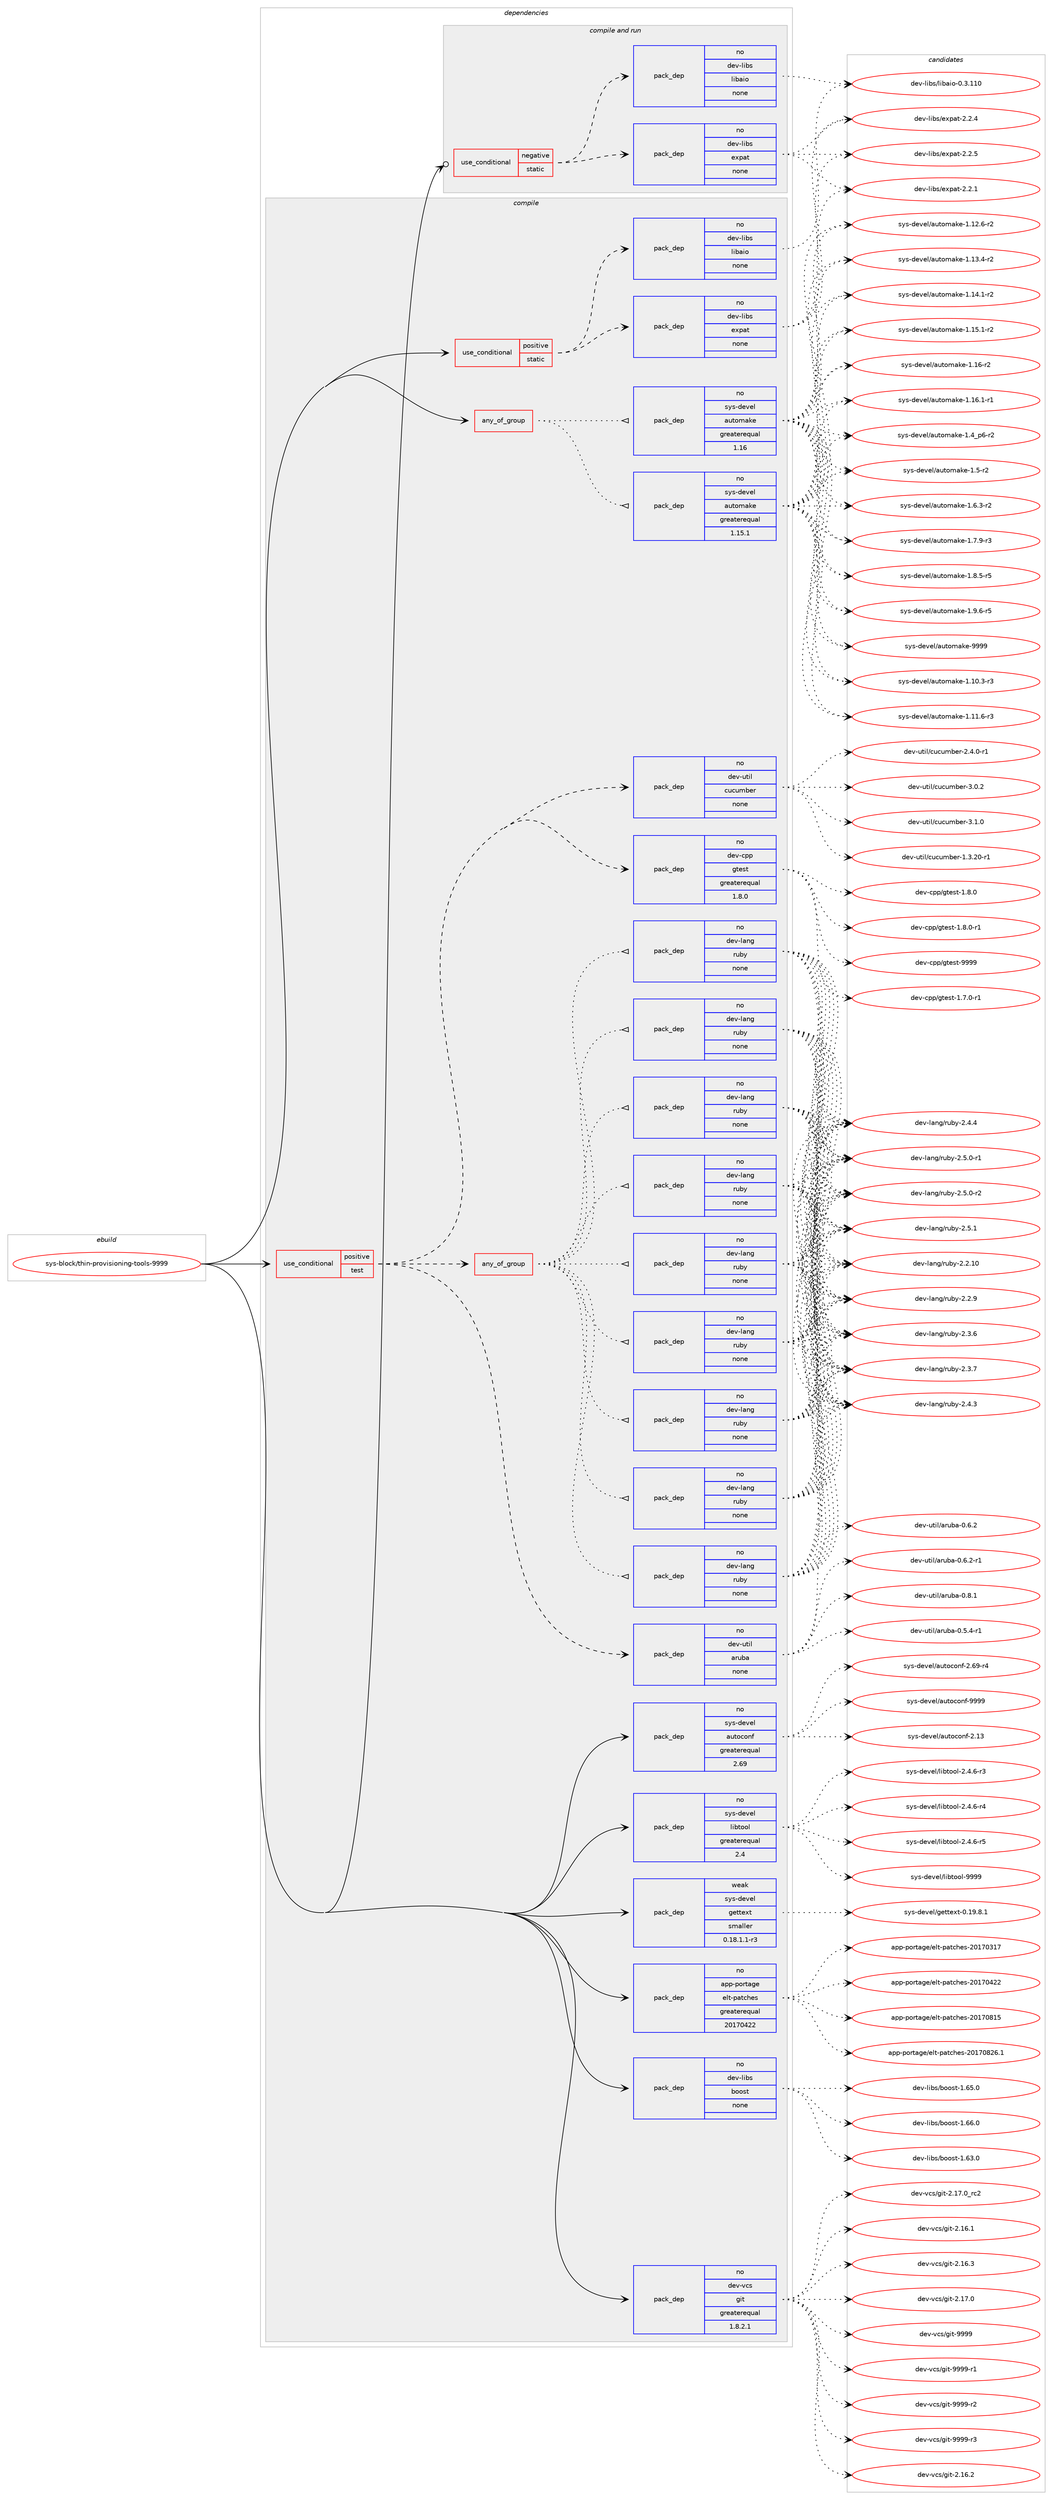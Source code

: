 digraph prolog {

# *************
# Graph options
# *************

newrank=true;
concentrate=true;
compound=true;
graph [rankdir=LR,fontname=Helvetica,fontsize=10,ranksep=1.5];#, ranksep=2.5, nodesep=0.2];
edge  [arrowhead=vee];
node  [fontname=Helvetica,fontsize=10];

# **********
# The ebuild
# **********

subgraph cluster_leftcol {
color=gray;
rank=same;
label=<<i>ebuild</i>>;
id [label="sys-block/thin-provisioning-tools-9999", color=red, width=4, href="../sys-block/thin-provisioning-tools-9999.svg"];
}

# ****************
# The dependencies
# ****************

subgraph cluster_midcol {
color=gray;
label=<<i>dependencies</i>>;
subgraph cluster_compile {
fillcolor="#eeeeee";
style=filled;
label=<<i>compile</i>>;
subgraph any43 {
dependency6989 [label=<<TABLE BORDER="0" CELLBORDER="1" CELLSPACING="0" CELLPADDING="4"><TR><TD CELLPADDING="10">any_of_group</TD></TR></TABLE>>, shape=none, color=red];subgraph pack6492 {
dependency6990 [label=<<TABLE BORDER="0" CELLBORDER="1" CELLSPACING="0" CELLPADDING="4" WIDTH="220"><TR><TD ROWSPAN="6" CELLPADDING="30">pack_dep</TD></TR><TR><TD WIDTH="110">no</TD></TR><TR><TD>sys-devel</TD></TR><TR><TD>automake</TD></TR><TR><TD>greaterequal</TD></TR><TR><TD>1.16</TD></TR></TABLE>>, shape=none, color=blue];
}
dependency6989:e -> dependency6990:w [weight=20,style="dotted",arrowhead="oinv"];
subgraph pack6493 {
dependency6991 [label=<<TABLE BORDER="0" CELLBORDER="1" CELLSPACING="0" CELLPADDING="4" WIDTH="220"><TR><TD ROWSPAN="6" CELLPADDING="30">pack_dep</TD></TR><TR><TD WIDTH="110">no</TD></TR><TR><TD>sys-devel</TD></TR><TR><TD>automake</TD></TR><TR><TD>greaterequal</TD></TR><TR><TD>1.15.1</TD></TR></TABLE>>, shape=none, color=blue];
}
dependency6989:e -> dependency6991:w [weight=20,style="dotted",arrowhead="oinv"];
}
id:e -> dependency6989:w [weight=20,style="solid",arrowhead="vee"];
subgraph cond453 {
dependency6992 [label=<<TABLE BORDER="0" CELLBORDER="1" CELLSPACING="0" CELLPADDING="4"><TR><TD ROWSPAN="3" CELLPADDING="10">use_conditional</TD></TR><TR><TD>positive</TD></TR><TR><TD>static</TD></TR></TABLE>>, shape=none, color=red];
subgraph pack6494 {
dependency6993 [label=<<TABLE BORDER="0" CELLBORDER="1" CELLSPACING="0" CELLPADDING="4" WIDTH="220"><TR><TD ROWSPAN="6" CELLPADDING="30">pack_dep</TD></TR><TR><TD WIDTH="110">no</TD></TR><TR><TD>dev-libs</TD></TR><TR><TD>expat</TD></TR><TR><TD>none</TD></TR><TR><TD></TD></TR></TABLE>>, shape=none, color=blue];
}
dependency6992:e -> dependency6993:w [weight=20,style="dashed",arrowhead="vee"];
subgraph pack6495 {
dependency6994 [label=<<TABLE BORDER="0" CELLBORDER="1" CELLSPACING="0" CELLPADDING="4" WIDTH="220"><TR><TD ROWSPAN="6" CELLPADDING="30">pack_dep</TD></TR><TR><TD WIDTH="110">no</TD></TR><TR><TD>dev-libs</TD></TR><TR><TD>libaio</TD></TR><TR><TD>none</TD></TR><TR><TD></TD></TR></TABLE>>, shape=none, color=blue];
}
dependency6992:e -> dependency6994:w [weight=20,style="dashed",arrowhead="vee"];
}
id:e -> dependency6992:w [weight=20,style="solid",arrowhead="vee"];
subgraph cond454 {
dependency6995 [label=<<TABLE BORDER="0" CELLBORDER="1" CELLSPACING="0" CELLPADDING="4"><TR><TD ROWSPAN="3" CELLPADDING="10">use_conditional</TD></TR><TR><TD>positive</TD></TR><TR><TD>test</TD></TR></TABLE>>, shape=none, color=red];
subgraph any44 {
dependency6996 [label=<<TABLE BORDER="0" CELLBORDER="1" CELLSPACING="0" CELLPADDING="4"><TR><TD CELLPADDING="10">any_of_group</TD></TR></TABLE>>, shape=none, color=red];subgraph pack6496 {
dependency6997 [label=<<TABLE BORDER="0" CELLBORDER="1" CELLSPACING="0" CELLPADDING="4" WIDTH="220"><TR><TD ROWSPAN="6" CELLPADDING="30">pack_dep</TD></TR><TR><TD WIDTH="110">no</TD></TR><TR><TD>dev-lang</TD></TR><TR><TD>ruby</TD></TR><TR><TD>none</TD></TR><TR><TD></TD></TR></TABLE>>, shape=none, color=blue];
}
dependency6996:e -> dependency6997:w [weight=20,style="dotted",arrowhead="oinv"];
subgraph pack6497 {
dependency6998 [label=<<TABLE BORDER="0" CELLBORDER="1" CELLSPACING="0" CELLPADDING="4" WIDTH="220"><TR><TD ROWSPAN="6" CELLPADDING="30">pack_dep</TD></TR><TR><TD WIDTH="110">no</TD></TR><TR><TD>dev-lang</TD></TR><TR><TD>ruby</TD></TR><TR><TD>none</TD></TR><TR><TD></TD></TR></TABLE>>, shape=none, color=blue];
}
dependency6996:e -> dependency6998:w [weight=20,style="dotted",arrowhead="oinv"];
subgraph pack6498 {
dependency6999 [label=<<TABLE BORDER="0" CELLBORDER="1" CELLSPACING="0" CELLPADDING="4" WIDTH="220"><TR><TD ROWSPAN="6" CELLPADDING="30">pack_dep</TD></TR><TR><TD WIDTH="110">no</TD></TR><TR><TD>dev-lang</TD></TR><TR><TD>ruby</TD></TR><TR><TD>none</TD></TR><TR><TD></TD></TR></TABLE>>, shape=none, color=blue];
}
dependency6996:e -> dependency6999:w [weight=20,style="dotted",arrowhead="oinv"];
subgraph pack6499 {
dependency7000 [label=<<TABLE BORDER="0" CELLBORDER="1" CELLSPACING="0" CELLPADDING="4" WIDTH="220"><TR><TD ROWSPAN="6" CELLPADDING="30">pack_dep</TD></TR><TR><TD WIDTH="110">no</TD></TR><TR><TD>dev-lang</TD></TR><TR><TD>ruby</TD></TR><TR><TD>none</TD></TR><TR><TD></TD></TR></TABLE>>, shape=none, color=blue];
}
dependency6996:e -> dependency7000:w [weight=20,style="dotted",arrowhead="oinv"];
subgraph pack6500 {
dependency7001 [label=<<TABLE BORDER="0" CELLBORDER="1" CELLSPACING="0" CELLPADDING="4" WIDTH="220"><TR><TD ROWSPAN="6" CELLPADDING="30">pack_dep</TD></TR><TR><TD WIDTH="110">no</TD></TR><TR><TD>dev-lang</TD></TR><TR><TD>ruby</TD></TR><TR><TD>none</TD></TR><TR><TD></TD></TR></TABLE>>, shape=none, color=blue];
}
dependency6996:e -> dependency7001:w [weight=20,style="dotted",arrowhead="oinv"];
subgraph pack6501 {
dependency7002 [label=<<TABLE BORDER="0" CELLBORDER="1" CELLSPACING="0" CELLPADDING="4" WIDTH="220"><TR><TD ROWSPAN="6" CELLPADDING="30">pack_dep</TD></TR><TR><TD WIDTH="110">no</TD></TR><TR><TD>dev-lang</TD></TR><TR><TD>ruby</TD></TR><TR><TD>none</TD></TR><TR><TD></TD></TR></TABLE>>, shape=none, color=blue];
}
dependency6996:e -> dependency7002:w [weight=20,style="dotted",arrowhead="oinv"];
subgraph pack6502 {
dependency7003 [label=<<TABLE BORDER="0" CELLBORDER="1" CELLSPACING="0" CELLPADDING="4" WIDTH="220"><TR><TD ROWSPAN="6" CELLPADDING="30">pack_dep</TD></TR><TR><TD WIDTH="110">no</TD></TR><TR><TD>dev-lang</TD></TR><TR><TD>ruby</TD></TR><TR><TD>none</TD></TR><TR><TD></TD></TR></TABLE>>, shape=none, color=blue];
}
dependency6996:e -> dependency7003:w [weight=20,style="dotted",arrowhead="oinv"];
subgraph pack6503 {
dependency7004 [label=<<TABLE BORDER="0" CELLBORDER="1" CELLSPACING="0" CELLPADDING="4" WIDTH="220"><TR><TD ROWSPAN="6" CELLPADDING="30">pack_dep</TD></TR><TR><TD WIDTH="110">no</TD></TR><TR><TD>dev-lang</TD></TR><TR><TD>ruby</TD></TR><TR><TD>none</TD></TR><TR><TD></TD></TR></TABLE>>, shape=none, color=blue];
}
dependency6996:e -> dependency7004:w [weight=20,style="dotted",arrowhead="oinv"];
subgraph pack6504 {
dependency7005 [label=<<TABLE BORDER="0" CELLBORDER="1" CELLSPACING="0" CELLPADDING="4" WIDTH="220"><TR><TD ROWSPAN="6" CELLPADDING="30">pack_dep</TD></TR><TR><TD WIDTH="110">no</TD></TR><TR><TD>dev-lang</TD></TR><TR><TD>ruby</TD></TR><TR><TD>none</TD></TR><TR><TD></TD></TR></TABLE>>, shape=none, color=blue];
}
dependency6996:e -> dependency7005:w [weight=20,style="dotted",arrowhead="oinv"];
}
dependency6995:e -> dependency6996:w [weight=20,style="dashed",arrowhead="vee"];
subgraph pack6505 {
dependency7006 [label=<<TABLE BORDER="0" CELLBORDER="1" CELLSPACING="0" CELLPADDING="4" WIDTH="220"><TR><TD ROWSPAN="6" CELLPADDING="30">pack_dep</TD></TR><TR><TD WIDTH="110">no</TD></TR><TR><TD>dev-cpp</TD></TR><TR><TD>gtest</TD></TR><TR><TD>greaterequal</TD></TR><TR><TD>1.8.0</TD></TR></TABLE>>, shape=none, color=blue];
}
dependency6995:e -> dependency7006:w [weight=20,style="dashed",arrowhead="vee"];
subgraph pack6506 {
dependency7007 [label=<<TABLE BORDER="0" CELLBORDER="1" CELLSPACING="0" CELLPADDING="4" WIDTH="220"><TR><TD ROWSPAN="6" CELLPADDING="30">pack_dep</TD></TR><TR><TD WIDTH="110">no</TD></TR><TR><TD>dev-util</TD></TR><TR><TD>cucumber</TD></TR><TR><TD>none</TD></TR><TR><TD></TD></TR></TABLE>>, shape=none, color=blue];
}
dependency6995:e -> dependency7007:w [weight=20,style="dashed",arrowhead="vee"];
subgraph pack6507 {
dependency7008 [label=<<TABLE BORDER="0" CELLBORDER="1" CELLSPACING="0" CELLPADDING="4" WIDTH="220"><TR><TD ROWSPAN="6" CELLPADDING="30">pack_dep</TD></TR><TR><TD WIDTH="110">no</TD></TR><TR><TD>dev-util</TD></TR><TR><TD>aruba</TD></TR><TR><TD>none</TD></TR><TR><TD></TD></TR></TABLE>>, shape=none, color=blue];
}
dependency6995:e -> dependency7008:w [weight=20,style="dashed",arrowhead="vee"];
}
id:e -> dependency6995:w [weight=20,style="solid",arrowhead="vee"];
subgraph pack6508 {
dependency7009 [label=<<TABLE BORDER="0" CELLBORDER="1" CELLSPACING="0" CELLPADDING="4" WIDTH="220"><TR><TD ROWSPAN="6" CELLPADDING="30">pack_dep</TD></TR><TR><TD WIDTH="110">no</TD></TR><TR><TD>app-portage</TD></TR><TR><TD>elt-patches</TD></TR><TR><TD>greaterequal</TD></TR><TR><TD>20170422</TD></TR></TABLE>>, shape=none, color=blue];
}
id:e -> dependency7009:w [weight=20,style="solid",arrowhead="vee"];
subgraph pack6509 {
dependency7010 [label=<<TABLE BORDER="0" CELLBORDER="1" CELLSPACING="0" CELLPADDING="4" WIDTH="220"><TR><TD ROWSPAN="6" CELLPADDING="30">pack_dep</TD></TR><TR><TD WIDTH="110">no</TD></TR><TR><TD>dev-libs</TD></TR><TR><TD>boost</TD></TR><TR><TD>none</TD></TR><TR><TD></TD></TR></TABLE>>, shape=none, color=blue];
}
id:e -> dependency7010:w [weight=20,style="solid",arrowhead="vee"];
subgraph pack6510 {
dependency7011 [label=<<TABLE BORDER="0" CELLBORDER="1" CELLSPACING="0" CELLPADDING="4" WIDTH="220"><TR><TD ROWSPAN="6" CELLPADDING="30">pack_dep</TD></TR><TR><TD WIDTH="110">no</TD></TR><TR><TD>dev-vcs</TD></TR><TR><TD>git</TD></TR><TR><TD>greaterequal</TD></TR><TR><TD>1.8.2.1</TD></TR></TABLE>>, shape=none, color=blue];
}
id:e -> dependency7011:w [weight=20,style="solid",arrowhead="vee"];
subgraph pack6511 {
dependency7012 [label=<<TABLE BORDER="0" CELLBORDER="1" CELLSPACING="0" CELLPADDING="4" WIDTH="220"><TR><TD ROWSPAN="6" CELLPADDING="30">pack_dep</TD></TR><TR><TD WIDTH="110">no</TD></TR><TR><TD>sys-devel</TD></TR><TR><TD>autoconf</TD></TR><TR><TD>greaterequal</TD></TR><TR><TD>2.69</TD></TR></TABLE>>, shape=none, color=blue];
}
id:e -> dependency7012:w [weight=20,style="solid",arrowhead="vee"];
subgraph pack6512 {
dependency7013 [label=<<TABLE BORDER="0" CELLBORDER="1" CELLSPACING="0" CELLPADDING="4" WIDTH="220"><TR><TD ROWSPAN="6" CELLPADDING="30">pack_dep</TD></TR><TR><TD WIDTH="110">no</TD></TR><TR><TD>sys-devel</TD></TR><TR><TD>libtool</TD></TR><TR><TD>greaterequal</TD></TR><TR><TD>2.4</TD></TR></TABLE>>, shape=none, color=blue];
}
id:e -> dependency7013:w [weight=20,style="solid",arrowhead="vee"];
subgraph pack6513 {
dependency7014 [label=<<TABLE BORDER="0" CELLBORDER="1" CELLSPACING="0" CELLPADDING="4" WIDTH="220"><TR><TD ROWSPAN="6" CELLPADDING="30">pack_dep</TD></TR><TR><TD WIDTH="110">weak</TD></TR><TR><TD>sys-devel</TD></TR><TR><TD>gettext</TD></TR><TR><TD>smaller</TD></TR><TR><TD>0.18.1.1-r3</TD></TR></TABLE>>, shape=none, color=blue];
}
id:e -> dependency7014:w [weight=20,style="solid",arrowhead="vee"];
}
subgraph cluster_compileandrun {
fillcolor="#eeeeee";
style=filled;
label=<<i>compile and run</i>>;
subgraph cond455 {
dependency7015 [label=<<TABLE BORDER="0" CELLBORDER="1" CELLSPACING="0" CELLPADDING="4"><TR><TD ROWSPAN="3" CELLPADDING="10">use_conditional</TD></TR><TR><TD>negative</TD></TR><TR><TD>static</TD></TR></TABLE>>, shape=none, color=red];
subgraph pack6514 {
dependency7016 [label=<<TABLE BORDER="0" CELLBORDER="1" CELLSPACING="0" CELLPADDING="4" WIDTH="220"><TR><TD ROWSPAN="6" CELLPADDING="30">pack_dep</TD></TR><TR><TD WIDTH="110">no</TD></TR><TR><TD>dev-libs</TD></TR><TR><TD>expat</TD></TR><TR><TD>none</TD></TR><TR><TD></TD></TR></TABLE>>, shape=none, color=blue];
}
dependency7015:e -> dependency7016:w [weight=20,style="dashed",arrowhead="vee"];
subgraph pack6515 {
dependency7017 [label=<<TABLE BORDER="0" CELLBORDER="1" CELLSPACING="0" CELLPADDING="4" WIDTH="220"><TR><TD ROWSPAN="6" CELLPADDING="30">pack_dep</TD></TR><TR><TD WIDTH="110">no</TD></TR><TR><TD>dev-libs</TD></TR><TR><TD>libaio</TD></TR><TR><TD>none</TD></TR><TR><TD></TD></TR></TABLE>>, shape=none, color=blue];
}
dependency7015:e -> dependency7017:w [weight=20,style="dashed",arrowhead="vee"];
}
id:e -> dependency7015:w [weight=20,style="solid",arrowhead="odotvee"];
}
subgraph cluster_run {
fillcolor="#eeeeee";
style=filled;
label=<<i>run</i>>;
}
}

# **************
# The candidates
# **************

subgraph cluster_choices {
rank=same;
color=gray;
label=<<i>candidates</i>>;

subgraph choice6492 {
color=black;
nodesep=1;
choice11512111545100101118101108479711711611110997107101454946494846514511451 [label="sys-devel/automake-1.10.3-r3", color=red, width=4,href="../sys-devel/automake-1.10.3-r3.svg"];
choice11512111545100101118101108479711711611110997107101454946494946544511451 [label="sys-devel/automake-1.11.6-r3", color=red, width=4,href="../sys-devel/automake-1.11.6-r3.svg"];
choice11512111545100101118101108479711711611110997107101454946495046544511450 [label="sys-devel/automake-1.12.6-r2", color=red, width=4,href="../sys-devel/automake-1.12.6-r2.svg"];
choice11512111545100101118101108479711711611110997107101454946495146524511450 [label="sys-devel/automake-1.13.4-r2", color=red, width=4,href="../sys-devel/automake-1.13.4-r2.svg"];
choice11512111545100101118101108479711711611110997107101454946495246494511450 [label="sys-devel/automake-1.14.1-r2", color=red, width=4,href="../sys-devel/automake-1.14.1-r2.svg"];
choice11512111545100101118101108479711711611110997107101454946495346494511450 [label="sys-devel/automake-1.15.1-r2", color=red, width=4,href="../sys-devel/automake-1.15.1-r2.svg"];
choice1151211154510010111810110847971171161111099710710145494649544511450 [label="sys-devel/automake-1.16-r2", color=red, width=4,href="../sys-devel/automake-1.16-r2.svg"];
choice11512111545100101118101108479711711611110997107101454946495446494511449 [label="sys-devel/automake-1.16.1-r1", color=red, width=4,href="../sys-devel/automake-1.16.1-r1.svg"];
choice115121115451001011181011084797117116111109971071014549465295112544511450 [label="sys-devel/automake-1.4_p6-r2", color=red, width=4,href="../sys-devel/automake-1.4_p6-r2.svg"];
choice11512111545100101118101108479711711611110997107101454946534511450 [label="sys-devel/automake-1.5-r2", color=red, width=4,href="../sys-devel/automake-1.5-r2.svg"];
choice115121115451001011181011084797117116111109971071014549465446514511450 [label="sys-devel/automake-1.6.3-r2", color=red, width=4,href="../sys-devel/automake-1.6.3-r2.svg"];
choice115121115451001011181011084797117116111109971071014549465546574511451 [label="sys-devel/automake-1.7.9-r3", color=red, width=4,href="../sys-devel/automake-1.7.9-r3.svg"];
choice115121115451001011181011084797117116111109971071014549465646534511453 [label="sys-devel/automake-1.8.5-r5", color=red, width=4,href="../sys-devel/automake-1.8.5-r5.svg"];
choice115121115451001011181011084797117116111109971071014549465746544511453 [label="sys-devel/automake-1.9.6-r5", color=red, width=4,href="../sys-devel/automake-1.9.6-r5.svg"];
choice115121115451001011181011084797117116111109971071014557575757 [label="sys-devel/automake-9999", color=red, width=4,href="../sys-devel/automake-9999.svg"];
dependency6990:e -> choice11512111545100101118101108479711711611110997107101454946494846514511451:w [style=dotted,weight="100"];
dependency6990:e -> choice11512111545100101118101108479711711611110997107101454946494946544511451:w [style=dotted,weight="100"];
dependency6990:e -> choice11512111545100101118101108479711711611110997107101454946495046544511450:w [style=dotted,weight="100"];
dependency6990:e -> choice11512111545100101118101108479711711611110997107101454946495146524511450:w [style=dotted,weight="100"];
dependency6990:e -> choice11512111545100101118101108479711711611110997107101454946495246494511450:w [style=dotted,weight="100"];
dependency6990:e -> choice11512111545100101118101108479711711611110997107101454946495346494511450:w [style=dotted,weight="100"];
dependency6990:e -> choice1151211154510010111810110847971171161111099710710145494649544511450:w [style=dotted,weight="100"];
dependency6990:e -> choice11512111545100101118101108479711711611110997107101454946495446494511449:w [style=dotted,weight="100"];
dependency6990:e -> choice115121115451001011181011084797117116111109971071014549465295112544511450:w [style=dotted,weight="100"];
dependency6990:e -> choice11512111545100101118101108479711711611110997107101454946534511450:w [style=dotted,weight="100"];
dependency6990:e -> choice115121115451001011181011084797117116111109971071014549465446514511450:w [style=dotted,weight="100"];
dependency6990:e -> choice115121115451001011181011084797117116111109971071014549465546574511451:w [style=dotted,weight="100"];
dependency6990:e -> choice115121115451001011181011084797117116111109971071014549465646534511453:w [style=dotted,weight="100"];
dependency6990:e -> choice115121115451001011181011084797117116111109971071014549465746544511453:w [style=dotted,weight="100"];
dependency6990:e -> choice115121115451001011181011084797117116111109971071014557575757:w [style=dotted,weight="100"];
}
subgraph choice6493 {
color=black;
nodesep=1;
choice11512111545100101118101108479711711611110997107101454946494846514511451 [label="sys-devel/automake-1.10.3-r3", color=red, width=4,href="../sys-devel/automake-1.10.3-r3.svg"];
choice11512111545100101118101108479711711611110997107101454946494946544511451 [label="sys-devel/automake-1.11.6-r3", color=red, width=4,href="../sys-devel/automake-1.11.6-r3.svg"];
choice11512111545100101118101108479711711611110997107101454946495046544511450 [label="sys-devel/automake-1.12.6-r2", color=red, width=4,href="../sys-devel/automake-1.12.6-r2.svg"];
choice11512111545100101118101108479711711611110997107101454946495146524511450 [label="sys-devel/automake-1.13.4-r2", color=red, width=4,href="../sys-devel/automake-1.13.4-r2.svg"];
choice11512111545100101118101108479711711611110997107101454946495246494511450 [label="sys-devel/automake-1.14.1-r2", color=red, width=4,href="../sys-devel/automake-1.14.1-r2.svg"];
choice11512111545100101118101108479711711611110997107101454946495346494511450 [label="sys-devel/automake-1.15.1-r2", color=red, width=4,href="../sys-devel/automake-1.15.1-r2.svg"];
choice1151211154510010111810110847971171161111099710710145494649544511450 [label="sys-devel/automake-1.16-r2", color=red, width=4,href="../sys-devel/automake-1.16-r2.svg"];
choice11512111545100101118101108479711711611110997107101454946495446494511449 [label="sys-devel/automake-1.16.1-r1", color=red, width=4,href="../sys-devel/automake-1.16.1-r1.svg"];
choice115121115451001011181011084797117116111109971071014549465295112544511450 [label="sys-devel/automake-1.4_p6-r2", color=red, width=4,href="../sys-devel/automake-1.4_p6-r2.svg"];
choice11512111545100101118101108479711711611110997107101454946534511450 [label="sys-devel/automake-1.5-r2", color=red, width=4,href="../sys-devel/automake-1.5-r2.svg"];
choice115121115451001011181011084797117116111109971071014549465446514511450 [label="sys-devel/automake-1.6.3-r2", color=red, width=4,href="../sys-devel/automake-1.6.3-r2.svg"];
choice115121115451001011181011084797117116111109971071014549465546574511451 [label="sys-devel/automake-1.7.9-r3", color=red, width=4,href="../sys-devel/automake-1.7.9-r3.svg"];
choice115121115451001011181011084797117116111109971071014549465646534511453 [label="sys-devel/automake-1.8.5-r5", color=red, width=4,href="../sys-devel/automake-1.8.5-r5.svg"];
choice115121115451001011181011084797117116111109971071014549465746544511453 [label="sys-devel/automake-1.9.6-r5", color=red, width=4,href="../sys-devel/automake-1.9.6-r5.svg"];
choice115121115451001011181011084797117116111109971071014557575757 [label="sys-devel/automake-9999", color=red, width=4,href="../sys-devel/automake-9999.svg"];
dependency6991:e -> choice11512111545100101118101108479711711611110997107101454946494846514511451:w [style=dotted,weight="100"];
dependency6991:e -> choice11512111545100101118101108479711711611110997107101454946494946544511451:w [style=dotted,weight="100"];
dependency6991:e -> choice11512111545100101118101108479711711611110997107101454946495046544511450:w [style=dotted,weight="100"];
dependency6991:e -> choice11512111545100101118101108479711711611110997107101454946495146524511450:w [style=dotted,weight="100"];
dependency6991:e -> choice11512111545100101118101108479711711611110997107101454946495246494511450:w [style=dotted,weight="100"];
dependency6991:e -> choice11512111545100101118101108479711711611110997107101454946495346494511450:w [style=dotted,weight="100"];
dependency6991:e -> choice1151211154510010111810110847971171161111099710710145494649544511450:w [style=dotted,weight="100"];
dependency6991:e -> choice11512111545100101118101108479711711611110997107101454946495446494511449:w [style=dotted,weight="100"];
dependency6991:e -> choice115121115451001011181011084797117116111109971071014549465295112544511450:w [style=dotted,weight="100"];
dependency6991:e -> choice11512111545100101118101108479711711611110997107101454946534511450:w [style=dotted,weight="100"];
dependency6991:e -> choice115121115451001011181011084797117116111109971071014549465446514511450:w [style=dotted,weight="100"];
dependency6991:e -> choice115121115451001011181011084797117116111109971071014549465546574511451:w [style=dotted,weight="100"];
dependency6991:e -> choice115121115451001011181011084797117116111109971071014549465646534511453:w [style=dotted,weight="100"];
dependency6991:e -> choice115121115451001011181011084797117116111109971071014549465746544511453:w [style=dotted,weight="100"];
dependency6991:e -> choice115121115451001011181011084797117116111109971071014557575757:w [style=dotted,weight="100"];
}
subgraph choice6494 {
color=black;
nodesep=1;
choice10010111845108105981154710112011297116455046504649 [label="dev-libs/expat-2.2.1", color=red, width=4,href="../dev-libs/expat-2.2.1.svg"];
choice10010111845108105981154710112011297116455046504652 [label="dev-libs/expat-2.2.4", color=red, width=4,href="../dev-libs/expat-2.2.4.svg"];
choice10010111845108105981154710112011297116455046504653 [label="dev-libs/expat-2.2.5", color=red, width=4,href="../dev-libs/expat-2.2.5.svg"];
dependency6993:e -> choice10010111845108105981154710112011297116455046504649:w [style=dotted,weight="100"];
dependency6993:e -> choice10010111845108105981154710112011297116455046504652:w [style=dotted,weight="100"];
dependency6993:e -> choice10010111845108105981154710112011297116455046504653:w [style=dotted,weight="100"];
}
subgraph choice6495 {
color=black;
nodesep=1;
choice10010111845108105981154710810598971051114548465146494948 [label="dev-libs/libaio-0.3.110", color=red, width=4,href="../dev-libs/libaio-0.3.110.svg"];
dependency6994:e -> choice10010111845108105981154710810598971051114548465146494948:w [style=dotted,weight="100"];
}
subgraph choice6496 {
color=black;
nodesep=1;
choice1001011184510897110103471141179812145504650464948 [label="dev-lang/ruby-2.2.10", color=red, width=4,href="../dev-lang/ruby-2.2.10.svg"];
choice10010111845108971101034711411798121455046504657 [label="dev-lang/ruby-2.2.9", color=red, width=4,href="../dev-lang/ruby-2.2.9.svg"];
choice10010111845108971101034711411798121455046514654 [label="dev-lang/ruby-2.3.6", color=red, width=4,href="../dev-lang/ruby-2.3.6.svg"];
choice10010111845108971101034711411798121455046514655 [label="dev-lang/ruby-2.3.7", color=red, width=4,href="../dev-lang/ruby-2.3.7.svg"];
choice10010111845108971101034711411798121455046524651 [label="dev-lang/ruby-2.4.3", color=red, width=4,href="../dev-lang/ruby-2.4.3.svg"];
choice10010111845108971101034711411798121455046524652 [label="dev-lang/ruby-2.4.4", color=red, width=4,href="../dev-lang/ruby-2.4.4.svg"];
choice100101118451089711010347114117981214550465346484511449 [label="dev-lang/ruby-2.5.0-r1", color=red, width=4,href="../dev-lang/ruby-2.5.0-r1.svg"];
choice100101118451089711010347114117981214550465346484511450 [label="dev-lang/ruby-2.5.0-r2", color=red, width=4,href="../dev-lang/ruby-2.5.0-r2.svg"];
choice10010111845108971101034711411798121455046534649 [label="dev-lang/ruby-2.5.1", color=red, width=4,href="../dev-lang/ruby-2.5.1.svg"];
dependency6997:e -> choice1001011184510897110103471141179812145504650464948:w [style=dotted,weight="100"];
dependency6997:e -> choice10010111845108971101034711411798121455046504657:w [style=dotted,weight="100"];
dependency6997:e -> choice10010111845108971101034711411798121455046514654:w [style=dotted,weight="100"];
dependency6997:e -> choice10010111845108971101034711411798121455046514655:w [style=dotted,weight="100"];
dependency6997:e -> choice10010111845108971101034711411798121455046524651:w [style=dotted,weight="100"];
dependency6997:e -> choice10010111845108971101034711411798121455046524652:w [style=dotted,weight="100"];
dependency6997:e -> choice100101118451089711010347114117981214550465346484511449:w [style=dotted,weight="100"];
dependency6997:e -> choice100101118451089711010347114117981214550465346484511450:w [style=dotted,weight="100"];
dependency6997:e -> choice10010111845108971101034711411798121455046534649:w [style=dotted,weight="100"];
}
subgraph choice6497 {
color=black;
nodesep=1;
choice1001011184510897110103471141179812145504650464948 [label="dev-lang/ruby-2.2.10", color=red, width=4,href="../dev-lang/ruby-2.2.10.svg"];
choice10010111845108971101034711411798121455046504657 [label="dev-lang/ruby-2.2.9", color=red, width=4,href="../dev-lang/ruby-2.2.9.svg"];
choice10010111845108971101034711411798121455046514654 [label="dev-lang/ruby-2.3.6", color=red, width=4,href="../dev-lang/ruby-2.3.6.svg"];
choice10010111845108971101034711411798121455046514655 [label="dev-lang/ruby-2.3.7", color=red, width=4,href="../dev-lang/ruby-2.3.7.svg"];
choice10010111845108971101034711411798121455046524651 [label="dev-lang/ruby-2.4.3", color=red, width=4,href="../dev-lang/ruby-2.4.3.svg"];
choice10010111845108971101034711411798121455046524652 [label="dev-lang/ruby-2.4.4", color=red, width=4,href="../dev-lang/ruby-2.4.4.svg"];
choice100101118451089711010347114117981214550465346484511449 [label="dev-lang/ruby-2.5.0-r1", color=red, width=4,href="../dev-lang/ruby-2.5.0-r1.svg"];
choice100101118451089711010347114117981214550465346484511450 [label="dev-lang/ruby-2.5.0-r2", color=red, width=4,href="../dev-lang/ruby-2.5.0-r2.svg"];
choice10010111845108971101034711411798121455046534649 [label="dev-lang/ruby-2.5.1", color=red, width=4,href="../dev-lang/ruby-2.5.1.svg"];
dependency6998:e -> choice1001011184510897110103471141179812145504650464948:w [style=dotted,weight="100"];
dependency6998:e -> choice10010111845108971101034711411798121455046504657:w [style=dotted,weight="100"];
dependency6998:e -> choice10010111845108971101034711411798121455046514654:w [style=dotted,weight="100"];
dependency6998:e -> choice10010111845108971101034711411798121455046514655:w [style=dotted,weight="100"];
dependency6998:e -> choice10010111845108971101034711411798121455046524651:w [style=dotted,weight="100"];
dependency6998:e -> choice10010111845108971101034711411798121455046524652:w [style=dotted,weight="100"];
dependency6998:e -> choice100101118451089711010347114117981214550465346484511449:w [style=dotted,weight="100"];
dependency6998:e -> choice100101118451089711010347114117981214550465346484511450:w [style=dotted,weight="100"];
dependency6998:e -> choice10010111845108971101034711411798121455046534649:w [style=dotted,weight="100"];
}
subgraph choice6498 {
color=black;
nodesep=1;
choice1001011184510897110103471141179812145504650464948 [label="dev-lang/ruby-2.2.10", color=red, width=4,href="../dev-lang/ruby-2.2.10.svg"];
choice10010111845108971101034711411798121455046504657 [label="dev-lang/ruby-2.2.9", color=red, width=4,href="../dev-lang/ruby-2.2.9.svg"];
choice10010111845108971101034711411798121455046514654 [label="dev-lang/ruby-2.3.6", color=red, width=4,href="../dev-lang/ruby-2.3.6.svg"];
choice10010111845108971101034711411798121455046514655 [label="dev-lang/ruby-2.3.7", color=red, width=4,href="../dev-lang/ruby-2.3.7.svg"];
choice10010111845108971101034711411798121455046524651 [label="dev-lang/ruby-2.4.3", color=red, width=4,href="../dev-lang/ruby-2.4.3.svg"];
choice10010111845108971101034711411798121455046524652 [label="dev-lang/ruby-2.4.4", color=red, width=4,href="../dev-lang/ruby-2.4.4.svg"];
choice100101118451089711010347114117981214550465346484511449 [label="dev-lang/ruby-2.5.0-r1", color=red, width=4,href="../dev-lang/ruby-2.5.0-r1.svg"];
choice100101118451089711010347114117981214550465346484511450 [label="dev-lang/ruby-2.5.0-r2", color=red, width=4,href="../dev-lang/ruby-2.5.0-r2.svg"];
choice10010111845108971101034711411798121455046534649 [label="dev-lang/ruby-2.5.1", color=red, width=4,href="../dev-lang/ruby-2.5.1.svg"];
dependency6999:e -> choice1001011184510897110103471141179812145504650464948:w [style=dotted,weight="100"];
dependency6999:e -> choice10010111845108971101034711411798121455046504657:w [style=dotted,weight="100"];
dependency6999:e -> choice10010111845108971101034711411798121455046514654:w [style=dotted,weight="100"];
dependency6999:e -> choice10010111845108971101034711411798121455046514655:w [style=dotted,weight="100"];
dependency6999:e -> choice10010111845108971101034711411798121455046524651:w [style=dotted,weight="100"];
dependency6999:e -> choice10010111845108971101034711411798121455046524652:w [style=dotted,weight="100"];
dependency6999:e -> choice100101118451089711010347114117981214550465346484511449:w [style=dotted,weight="100"];
dependency6999:e -> choice100101118451089711010347114117981214550465346484511450:w [style=dotted,weight="100"];
dependency6999:e -> choice10010111845108971101034711411798121455046534649:w [style=dotted,weight="100"];
}
subgraph choice6499 {
color=black;
nodesep=1;
choice1001011184510897110103471141179812145504650464948 [label="dev-lang/ruby-2.2.10", color=red, width=4,href="../dev-lang/ruby-2.2.10.svg"];
choice10010111845108971101034711411798121455046504657 [label="dev-lang/ruby-2.2.9", color=red, width=4,href="../dev-lang/ruby-2.2.9.svg"];
choice10010111845108971101034711411798121455046514654 [label="dev-lang/ruby-2.3.6", color=red, width=4,href="../dev-lang/ruby-2.3.6.svg"];
choice10010111845108971101034711411798121455046514655 [label="dev-lang/ruby-2.3.7", color=red, width=4,href="../dev-lang/ruby-2.3.7.svg"];
choice10010111845108971101034711411798121455046524651 [label="dev-lang/ruby-2.4.3", color=red, width=4,href="../dev-lang/ruby-2.4.3.svg"];
choice10010111845108971101034711411798121455046524652 [label="dev-lang/ruby-2.4.4", color=red, width=4,href="../dev-lang/ruby-2.4.4.svg"];
choice100101118451089711010347114117981214550465346484511449 [label="dev-lang/ruby-2.5.0-r1", color=red, width=4,href="../dev-lang/ruby-2.5.0-r1.svg"];
choice100101118451089711010347114117981214550465346484511450 [label="dev-lang/ruby-2.5.0-r2", color=red, width=4,href="../dev-lang/ruby-2.5.0-r2.svg"];
choice10010111845108971101034711411798121455046534649 [label="dev-lang/ruby-2.5.1", color=red, width=4,href="../dev-lang/ruby-2.5.1.svg"];
dependency7000:e -> choice1001011184510897110103471141179812145504650464948:w [style=dotted,weight="100"];
dependency7000:e -> choice10010111845108971101034711411798121455046504657:w [style=dotted,weight="100"];
dependency7000:e -> choice10010111845108971101034711411798121455046514654:w [style=dotted,weight="100"];
dependency7000:e -> choice10010111845108971101034711411798121455046514655:w [style=dotted,weight="100"];
dependency7000:e -> choice10010111845108971101034711411798121455046524651:w [style=dotted,weight="100"];
dependency7000:e -> choice10010111845108971101034711411798121455046524652:w [style=dotted,weight="100"];
dependency7000:e -> choice100101118451089711010347114117981214550465346484511449:w [style=dotted,weight="100"];
dependency7000:e -> choice100101118451089711010347114117981214550465346484511450:w [style=dotted,weight="100"];
dependency7000:e -> choice10010111845108971101034711411798121455046534649:w [style=dotted,weight="100"];
}
subgraph choice6500 {
color=black;
nodesep=1;
choice1001011184510897110103471141179812145504650464948 [label="dev-lang/ruby-2.2.10", color=red, width=4,href="../dev-lang/ruby-2.2.10.svg"];
choice10010111845108971101034711411798121455046504657 [label="dev-lang/ruby-2.2.9", color=red, width=4,href="../dev-lang/ruby-2.2.9.svg"];
choice10010111845108971101034711411798121455046514654 [label="dev-lang/ruby-2.3.6", color=red, width=4,href="../dev-lang/ruby-2.3.6.svg"];
choice10010111845108971101034711411798121455046514655 [label="dev-lang/ruby-2.3.7", color=red, width=4,href="../dev-lang/ruby-2.3.7.svg"];
choice10010111845108971101034711411798121455046524651 [label="dev-lang/ruby-2.4.3", color=red, width=4,href="../dev-lang/ruby-2.4.3.svg"];
choice10010111845108971101034711411798121455046524652 [label="dev-lang/ruby-2.4.4", color=red, width=4,href="../dev-lang/ruby-2.4.4.svg"];
choice100101118451089711010347114117981214550465346484511449 [label="dev-lang/ruby-2.5.0-r1", color=red, width=4,href="../dev-lang/ruby-2.5.0-r1.svg"];
choice100101118451089711010347114117981214550465346484511450 [label="dev-lang/ruby-2.5.0-r2", color=red, width=4,href="../dev-lang/ruby-2.5.0-r2.svg"];
choice10010111845108971101034711411798121455046534649 [label="dev-lang/ruby-2.5.1", color=red, width=4,href="../dev-lang/ruby-2.5.1.svg"];
dependency7001:e -> choice1001011184510897110103471141179812145504650464948:w [style=dotted,weight="100"];
dependency7001:e -> choice10010111845108971101034711411798121455046504657:w [style=dotted,weight="100"];
dependency7001:e -> choice10010111845108971101034711411798121455046514654:w [style=dotted,weight="100"];
dependency7001:e -> choice10010111845108971101034711411798121455046514655:w [style=dotted,weight="100"];
dependency7001:e -> choice10010111845108971101034711411798121455046524651:w [style=dotted,weight="100"];
dependency7001:e -> choice10010111845108971101034711411798121455046524652:w [style=dotted,weight="100"];
dependency7001:e -> choice100101118451089711010347114117981214550465346484511449:w [style=dotted,weight="100"];
dependency7001:e -> choice100101118451089711010347114117981214550465346484511450:w [style=dotted,weight="100"];
dependency7001:e -> choice10010111845108971101034711411798121455046534649:w [style=dotted,weight="100"];
}
subgraph choice6501 {
color=black;
nodesep=1;
choice1001011184510897110103471141179812145504650464948 [label="dev-lang/ruby-2.2.10", color=red, width=4,href="../dev-lang/ruby-2.2.10.svg"];
choice10010111845108971101034711411798121455046504657 [label="dev-lang/ruby-2.2.9", color=red, width=4,href="../dev-lang/ruby-2.2.9.svg"];
choice10010111845108971101034711411798121455046514654 [label="dev-lang/ruby-2.3.6", color=red, width=4,href="../dev-lang/ruby-2.3.6.svg"];
choice10010111845108971101034711411798121455046514655 [label="dev-lang/ruby-2.3.7", color=red, width=4,href="../dev-lang/ruby-2.3.7.svg"];
choice10010111845108971101034711411798121455046524651 [label="dev-lang/ruby-2.4.3", color=red, width=4,href="../dev-lang/ruby-2.4.3.svg"];
choice10010111845108971101034711411798121455046524652 [label="dev-lang/ruby-2.4.4", color=red, width=4,href="../dev-lang/ruby-2.4.4.svg"];
choice100101118451089711010347114117981214550465346484511449 [label="dev-lang/ruby-2.5.0-r1", color=red, width=4,href="../dev-lang/ruby-2.5.0-r1.svg"];
choice100101118451089711010347114117981214550465346484511450 [label="dev-lang/ruby-2.5.0-r2", color=red, width=4,href="../dev-lang/ruby-2.5.0-r2.svg"];
choice10010111845108971101034711411798121455046534649 [label="dev-lang/ruby-2.5.1", color=red, width=4,href="../dev-lang/ruby-2.5.1.svg"];
dependency7002:e -> choice1001011184510897110103471141179812145504650464948:w [style=dotted,weight="100"];
dependency7002:e -> choice10010111845108971101034711411798121455046504657:w [style=dotted,weight="100"];
dependency7002:e -> choice10010111845108971101034711411798121455046514654:w [style=dotted,weight="100"];
dependency7002:e -> choice10010111845108971101034711411798121455046514655:w [style=dotted,weight="100"];
dependency7002:e -> choice10010111845108971101034711411798121455046524651:w [style=dotted,weight="100"];
dependency7002:e -> choice10010111845108971101034711411798121455046524652:w [style=dotted,weight="100"];
dependency7002:e -> choice100101118451089711010347114117981214550465346484511449:w [style=dotted,weight="100"];
dependency7002:e -> choice100101118451089711010347114117981214550465346484511450:w [style=dotted,weight="100"];
dependency7002:e -> choice10010111845108971101034711411798121455046534649:w [style=dotted,weight="100"];
}
subgraph choice6502 {
color=black;
nodesep=1;
choice1001011184510897110103471141179812145504650464948 [label="dev-lang/ruby-2.2.10", color=red, width=4,href="../dev-lang/ruby-2.2.10.svg"];
choice10010111845108971101034711411798121455046504657 [label="dev-lang/ruby-2.2.9", color=red, width=4,href="../dev-lang/ruby-2.2.9.svg"];
choice10010111845108971101034711411798121455046514654 [label="dev-lang/ruby-2.3.6", color=red, width=4,href="../dev-lang/ruby-2.3.6.svg"];
choice10010111845108971101034711411798121455046514655 [label="dev-lang/ruby-2.3.7", color=red, width=4,href="../dev-lang/ruby-2.3.7.svg"];
choice10010111845108971101034711411798121455046524651 [label="dev-lang/ruby-2.4.3", color=red, width=4,href="../dev-lang/ruby-2.4.3.svg"];
choice10010111845108971101034711411798121455046524652 [label="dev-lang/ruby-2.4.4", color=red, width=4,href="../dev-lang/ruby-2.4.4.svg"];
choice100101118451089711010347114117981214550465346484511449 [label="dev-lang/ruby-2.5.0-r1", color=red, width=4,href="../dev-lang/ruby-2.5.0-r1.svg"];
choice100101118451089711010347114117981214550465346484511450 [label="dev-lang/ruby-2.5.0-r2", color=red, width=4,href="../dev-lang/ruby-2.5.0-r2.svg"];
choice10010111845108971101034711411798121455046534649 [label="dev-lang/ruby-2.5.1", color=red, width=4,href="../dev-lang/ruby-2.5.1.svg"];
dependency7003:e -> choice1001011184510897110103471141179812145504650464948:w [style=dotted,weight="100"];
dependency7003:e -> choice10010111845108971101034711411798121455046504657:w [style=dotted,weight="100"];
dependency7003:e -> choice10010111845108971101034711411798121455046514654:w [style=dotted,weight="100"];
dependency7003:e -> choice10010111845108971101034711411798121455046514655:w [style=dotted,weight="100"];
dependency7003:e -> choice10010111845108971101034711411798121455046524651:w [style=dotted,weight="100"];
dependency7003:e -> choice10010111845108971101034711411798121455046524652:w [style=dotted,weight="100"];
dependency7003:e -> choice100101118451089711010347114117981214550465346484511449:w [style=dotted,weight="100"];
dependency7003:e -> choice100101118451089711010347114117981214550465346484511450:w [style=dotted,weight="100"];
dependency7003:e -> choice10010111845108971101034711411798121455046534649:w [style=dotted,weight="100"];
}
subgraph choice6503 {
color=black;
nodesep=1;
choice1001011184510897110103471141179812145504650464948 [label="dev-lang/ruby-2.2.10", color=red, width=4,href="../dev-lang/ruby-2.2.10.svg"];
choice10010111845108971101034711411798121455046504657 [label="dev-lang/ruby-2.2.9", color=red, width=4,href="../dev-lang/ruby-2.2.9.svg"];
choice10010111845108971101034711411798121455046514654 [label="dev-lang/ruby-2.3.6", color=red, width=4,href="../dev-lang/ruby-2.3.6.svg"];
choice10010111845108971101034711411798121455046514655 [label="dev-lang/ruby-2.3.7", color=red, width=4,href="../dev-lang/ruby-2.3.7.svg"];
choice10010111845108971101034711411798121455046524651 [label="dev-lang/ruby-2.4.3", color=red, width=4,href="../dev-lang/ruby-2.4.3.svg"];
choice10010111845108971101034711411798121455046524652 [label="dev-lang/ruby-2.4.4", color=red, width=4,href="../dev-lang/ruby-2.4.4.svg"];
choice100101118451089711010347114117981214550465346484511449 [label="dev-lang/ruby-2.5.0-r1", color=red, width=4,href="../dev-lang/ruby-2.5.0-r1.svg"];
choice100101118451089711010347114117981214550465346484511450 [label="dev-lang/ruby-2.5.0-r2", color=red, width=4,href="../dev-lang/ruby-2.5.0-r2.svg"];
choice10010111845108971101034711411798121455046534649 [label="dev-lang/ruby-2.5.1", color=red, width=4,href="../dev-lang/ruby-2.5.1.svg"];
dependency7004:e -> choice1001011184510897110103471141179812145504650464948:w [style=dotted,weight="100"];
dependency7004:e -> choice10010111845108971101034711411798121455046504657:w [style=dotted,weight="100"];
dependency7004:e -> choice10010111845108971101034711411798121455046514654:w [style=dotted,weight="100"];
dependency7004:e -> choice10010111845108971101034711411798121455046514655:w [style=dotted,weight="100"];
dependency7004:e -> choice10010111845108971101034711411798121455046524651:w [style=dotted,weight="100"];
dependency7004:e -> choice10010111845108971101034711411798121455046524652:w [style=dotted,weight="100"];
dependency7004:e -> choice100101118451089711010347114117981214550465346484511449:w [style=dotted,weight="100"];
dependency7004:e -> choice100101118451089711010347114117981214550465346484511450:w [style=dotted,weight="100"];
dependency7004:e -> choice10010111845108971101034711411798121455046534649:w [style=dotted,weight="100"];
}
subgraph choice6504 {
color=black;
nodesep=1;
choice1001011184510897110103471141179812145504650464948 [label="dev-lang/ruby-2.2.10", color=red, width=4,href="../dev-lang/ruby-2.2.10.svg"];
choice10010111845108971101034711411798121455046504657 [label="dev-lang/ruby-2.2.9", color=red, width=4,href="../dev-lang/ruby-2.2.9.svg"];
choice10010111845108971101034711411798121455046514654 [label="dev-lang/ruby-2.3.6", color=red, width=4,href="../dev-lang/ruby-2.3.6.svg"];
choice10010111845108971101034711411798121455046514655 [label="dev-lang/ruby-2.3.7", color=red, width=4,href="../dev-lang/ruby-2.3.7.svg"];
choice10010111845108971101034711411798121455046524651 [label="dev-lang/ruby-2.4.3", color=red, width=4,href="../dev-lang/ruby-2.4.3.svg"];
choice10010111845108971101034711411798121455046524652 [label="dev-lang/ruby-2.4.4", color=red, width=4,href="../dev-lang/ruby-2.4.4.svg"];
choice100101118451089711010347114117981214550465346484511449 [label="dev-lang/ruby-2.5.0-r1", color=red, width=4,href="../dev-lang/ruby-2.5.0-r1.svg"];
choice100101118451089711010347114117981214550465346484511450 [label="dev-lang/ruby-2.5.0-r2", color=red, width=4,href="../dev-lang/ruby-2.5.0-r2.svg"];
choice10010111845108971101034711411798121455046534649 [label="dev-lang/ruby-2.5.1", color=red, width=4,href="../dev-lang/ruby-2.5.1.svg"];
dependency7005:e -> choice1001011184510897110103471141179812145504650464948:w [style=dotted,weight="100"];
dependency7005:e -> choice10010111845108971101034711411798121455046504657:w [style=dotted,weight="100"];
dependency7005:e -> choice10010111845108971101034711411798121455046514654:w [style=dotted,weight="100"];
dependency7005:e -> choice10010111845108971101034711411798121455046514655:w [style=dotted,weight="100"];
dependency7005:e -> choice10010111845108971101034711411798121455046524651:w [style=dotted,weight="100"];
dependency7005:e -> choice10010111845108971101034711411798121455046524652:w [style=dotted,weight="100"];
dependency7005:e -> choice100101118451089711010347114117981214550465346484511449:w [style=dotted,weight="100"];
dependency7005:e -> choice100101118451089711010347114117981214550465346484511450:w [style=dotted,weight="100"];
dependency7005:e -> choice10010111845108971101034711411798121455046534649:w [style=dotted,weight="100"];
}
subgraph choice6505 {
color=black;
nodesep=1;
choice1001011184599112112471031161011151164549465546484511449 [label="dev-cpp/gtest-1.7.0-r1", color=red, width=4,href="../dev-cpp/gtest-1.7.0-r1.svg"];
choice100101118459911211247103116101115116454946564648 [label="dev-cpp/gtest-1.8.0", color=red, width=4,href="../dev-cpp/gtest-1.8.0.svg"];
choice1001011184599112112471031161011151164549465646484511449 [label="dev-cpp/gtest-1.8.0-r1", color=red, width=4,href="../dev-cpp/gtest-1.8.0-r1.svg"];
choice1001011184599112112471031161011151164557575757 [label="dev-cpp/gtest-9999", color=red, width=4,href="../dev-cpp/gtest-9999.svg"];
dependency7006:e -> choice1001011184599112112471031161011151164549465546484511449:w [style=dotted,weight="100"];
dependency7006:e -> choice100101118459911211247103116101115116454946564648:w [style=dotted,weight="100"];
dependency7006:e -> choice1001011184599112112471031161011151164549465646484511449:w [style=dotted,weight="100"];
dependency7006:e -> choice1001011184599112112471031161011151164557575757:w [style=dotted,weight="100"];
}
subgraph choice6506 {
color=black;
nodesep=1;
choice1001011184511711610510847991179911710998101114454946514650484511449 [label="dev-util/cucumber-1.3.20-r1", color=red, width=4,href="../dev-util/cucumber-1.3.20-r1.svg"];
choice10010111845117116105108479911799117109981011144550465246484511449 [label="dev-util/cucumber-2.4.0-r1", color=red, width=4,href="../dev-util/cucumber-2.4.0-r1.svg"];
choice1001011184511711610510847991179911710998101114455146484650 [label="dev-util/cucumber-3.0.2", color=red, width=4,href="../dev-util/cucumber-3.0.2.svg"];
choice1001011184511711610510847991179911710998101114455146494648 [label="dev-util/cucumber-3.1.0", color=red, width=4,href="../dev-util/cucumber-3.1.0.svg"];
dependency7007:e -> choice1001011184511711610510847991179911710998101114454946514650484511449:w [style=dotted,weight="100"];
dependency7007:e -> choice10010111845117116105108479911799117109981011144550465246484511449:w [style=dotted,weight="100"];
dependency7007:e -> choice1001011184511711610510847991179911710998101114455146484650:w [style=dotted,weight="100"];
dependency7007:e -> choice1001011184511711610510847991179911710998101114455146494648:w [style=dotted,weight="100"];
}
subgraph choice6507 {
color=black;
nodesep=1;
choice10010111845117116105108479711411798974548465346524511449 [label="dev-util/aruba-0.5.4-r1", color=red, width=4,href="../dev-util/aruba-0.5.4-r1.svg"];
choice1001011184511711610510847971141179897454846544650 [label="dev-util/aruba-0.6.2", color=red, width=4,href="../dev-util/aruba-0.6.2.svg"];
choice10010111845117116105108479711411798974548465446504511449 [label="dev-util/aruba-0.6.2-r1", color=red, width=4,href="../dev-util/aruba-0.6.2-r1.svg"];
choice1001011184511711610510847971141179897454846564649 [label="dev-util/aruba-0.8.1", color=red, width=4,href="../dev-util/aruba-0.8.1.svg"];
dependency7008:e -> choice10010111845117116105108479711411798974548465346524511449:w [style=dotted,weight="100"];
dependency7008:e -> choice1001011184511711610510847971141179897454846544650:w [style=dotted,weight="100"];
dependency7008:e -> choice10010111845117116105108479711411798974548465446504511449:w [style=dotted,weight="100"];
dependency7008:e -> choice1001011184511711610510847971141179897454846564649:w [style=dotted,weight="100"];
}
subgraph choice6508 {
color=black;
nodesep=1;
choice97112112451121111141169710310147101108116451129711699104101115455048495548514955 [label="app-portage/elt-patches-20170317", color=red, width=4,href="../app-portage/elt-patches-20170317.svg"];
choice97112112451121111141169710310147101108116451129711699104101115455048495548525050 [label="app-portage/elt-patches-20170422", color=red, width=4,href="../app-portage/elt-patches-20170422.svg"];
choice97112112451121111141169710310147101108116451129711699104101115455048495548564953 [label="app-portage/elt-patches-20170815", color=red, width=4,href="../app-portage/elt-patches-20170815.svg"];
choice971121124511211111411697103101471011081164511297116991041011154550484955485650544649 [label="app-portage/elt-patches-20170826.1", color=red, width=4,href="../app-portage/elt-patches-20170826.1.svg"];
dependency7009:e -> choice97112112451121111141169710310147101108116451129711699104101115455048495548514955:w [style=dotted,weight="100"];
dependency7009:e -> choice97112112451121111141169710310147101108116451129711699104101115455048495548525050:w [style=dotted,weight="100"];
dependency7009:e -> choice97112112451121111141169710310147101108116451129711699104101115455048495548564953:w [style=dotted,weight="100"];
dependency7009:e -> choice971121124511211111411697103101471011081164511297116991041011154550484955485650544649:w [style=dotted,weight="100"];
}
subgraph choice6509 {
color=black;
nodesep=1;
choice1001011184510810598115479811111111511645494654514648 [label="dev-libs/boost-1.63.0", color=red, width=4,href="../dev-libs/boost-1.63.0.svg"];
choice1001011184510810598115479811111111511645494654534648 [label="dev-libs/boost-1.65.0", color=red, width=4,href="../dev-libs/boost-1.65.0.svg"];
choice1001011184510810598115479811111111511645494654544648 [label="dev-libs/boost-1.66.0", color=red, width=4,href="../dev-libs/boost-1.66.0.svg"];
dependency7010:e -> choice1001011184510810598115479811111111511645494654514648:w [style=dotted,weight="100"];
dependency7010:e -> choice1001011184510810598115479811111111511645494654534648:w [style=dotted,weight="100"];
dependency7010:e -> choice1001011184510810598115479811111111511645494654544648:w [style=dotted,weight="100"];
}
subgraph choice6510 {
color=black;
nodesep=1;
choice10010111845118991154710310511645504649544650 [label="dev-vcs/git-2.16.2", color=red, width=4,href="../dev-vcs/git-2.16.2.svg"];
choice10010111845118991154710310511645504649554648951149950 [label="dev-vcs/git-2.17.0_rc2", color=red, width=4,href="../dev-vcs/git-2.17.0_rc2.svg"];
choice10010111845118991154710310511645504649544649 [label="dev-vcs/git-2.16.1", color=red, width=4,href="../dev-vcs/git-2.16.1.svg"];
choice10010111845118991154710310511645504649544651 [label="dev-vcs/git-2.16.3", color=red, width=4,href="../dev-vcs/git-2.16.3.svg"];
choice10010111845118991154710310511645504649554648 [label="dev-vcs/git-2.17.0", color=red, width=4,href="../dev-vcs/git-2.17.0.svg"];
choice1001011184511899115471031051164557575757 [label="dev-vcs/git-9999", color=red, width=4,href="../dev-vcs/git-9999.svg"];
choice10010111845118991154710310511645575757574511449 [label="dev-vcs/git-9999-r1", color=red, width=4,href="../dev-vcs/git-9999-r1.svg"];
choice10010111845118991154710310511645575757574511450 [label="dev-vcs/git-9999-r2", color=red, width=4,href="../dev-vcs/git-9999-r2.svg"];
choice10010111845118991154710310511645575757574511451 [label="dev-vcs/git-9999-r3", color=red, width=4,href="../dev-vcs/git-9999-r3.svg"];
dependency7011:e -> choice10010111845118991154710310511645504649544650:w [style=dotted,weight="100"];
dependency7011:e -> choice10010111845118991154710310511645504649554648951149950:w [style=dotted,weight="100"];
dependency7011:e -> choice10010111845118991154710310511645504649544649:w [style=dotted,weight="100"];
dependency7011:e -> choice10010111845118991154710310511645504649544651:w [style=dotted,weight="100"];
dependency7011:e -> choice10010111845118991154710310511645504649554648:w [style=dotted,weight="100"];
dependency7011:e -> choice1001011184511899115471031051164557575757:w [style=dotted,weight="100"];
dependency7011:e -> choice10010111845118991154710310511645575757574511449:w [style=dotted,weight="100"];
dependency7011:e -> choice10010111845118991154710310511645575757574511450:w [style=dotted,weight="100"];
dependency7011:e -> choice10010111845118991154710310511645575757574511451:w [style=dotted,weight="100"];
}
subgraph choice6511 {
color=black;
nodesep=1;
choice115121115451001011181011084797117116111991111101024550464951 [label="sys-devel/autoconf-2.13", color=red, width=4,href="../sys-devel/autoconf-2.13.svg"];
choice1151211154510010111810110847971171161119911111010245504654574511452 [label="sys-devel/autoconf-2.69-r4", color=red, width=4,href="../sys-devel/autoconf-2.69-r4.svg"];
choice115121115451001011181011084797117116111991111101024557575757 [label="sys-devel/autoconf-9999", color=red, width=4,href="../sys-devel/autoconf-9999.svg"];
dependency7012:e -> choice115121115451001011181011084797117116111991111101024550464951:w [style=dotted,weight="100"];
dependency7012:e -> choice1151211154510010111810110847971171161119911111010245504654574511452:w [style=dotted,weight="100"];
dependency7012:e -> choice115121115451001011181011084797117116111991111101024557575757:w [style=dotted,weight="100"];
}
subgraph choice6512 {
color=black;
nodesep=1;
choice1151211154510010111810110847108105981161111111084550465246544511451 [label="sys-devel/libtool-2.4.6-r3", color=red, width=4,href="../sys-devel/libtool-2.4.6-r3.svg"];
choice1151211154510010111810110847108105981161111111084550465246544511452 [label="sys-devel/libtool-2.4.6-r4", color=red, width=4,href="../sys-devel/libtool-2.4.6-r4.svg"];
choice1151211154510010111810110847108105981161111111084550465246544511453 [label="sys-devel/libtool-2.4.6-r5", color=red, width=4,href="../sys-devel/libtool-2.4.6-r5.svg"];
choice1151211154510010111810110847108105981161111111084557575757 [label="sys-devel/libtool-9999", color=red, width=4,href="../sys-devel/libtool-9999.svg"];
dependency7013:e -> choice1151211154510010111810110847108105981161111111084550465246544511451:w [style=dotted,weight="100"];
dependency7013:e -> choice1151211154510010111810110847108105981161111111084550465246544511452:w [style=dotted,weight="100"];
dependency7013:e -> choice1151211154510010111810110847108105981161111111084550465246544511453:w [style=dotted,weight="100"];
dependency7013:e -> choice1151211154510010111810110847108105981161111111084557575757:w [style=dotted,weight="100"];
}
subgraph choice6513 {
color=black;
nodesep=1;
choice1151211154510010111810110847103101116116101120116454846495746564649 [label="sys-devel/gettext-0.19.8.1", color=red, width=4,href="../sys-devel/gettext-0.19.8.1.svg"];
dependency7014:e -> choice1151211154510010111810110847103101116116101120116454846495746564649:w [style=dotted,weight="100"];
}
subgraph choice6514 {
color=black;
nodesep=1;
choice10010111845108105981154710112011297116455046504649 [label="dev-libs/expat-2.2.1", color=red, width=4,href="../dev-libs/expat-2.2.1.svg"];
choice10010111845108105981154710112011297116455046504652 [label="dev-libs/expat-2.2.4", color=red, width=4,href="../dev-libs/expat-2.2.4.svg"];
choice10010111845108105981154710112011297116455046504653 [label="dev-libs/expat-2.2.5", color=red, width=4,href="../dev-libs/expat-2.2.5.svg"];
dependency7016:e -> choice10010111845108105981154710112011297116455046504649:w [style=dotted,weight="100"];
dependency7016:e -> choice10010111845108105981154710112011297116455046504652:w [style=dotted,weight="100"];
dependency7016:e -> choice10010111845108105981154710112011297116455046504653:w [style=dotted,weight="100"];
}
subgraph choice6515 {
color=black;
nodesep=1;
choice10010111845108105981154710810598971051114548465146494948 [label="dev-libs/libaio-0.3.110", color=red, width=4,href="../dev-libs/libaio-0.3.110.svg"];
dependency7017:e -> choice10010111845108105981154710810598971051114548465146494948:w [style=dotted,weight="100"];
}
}

}
